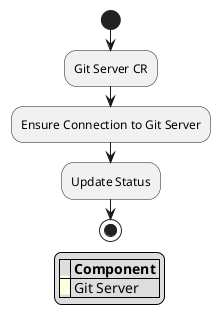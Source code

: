 @startuml
start
:Git Server CR;
:Ensure Connection to Git Server;
:Update Status;
stop

legend
|= |= Component |
|<back:#lightyellow>   </back>| Git Server |
endlegend
@enduml